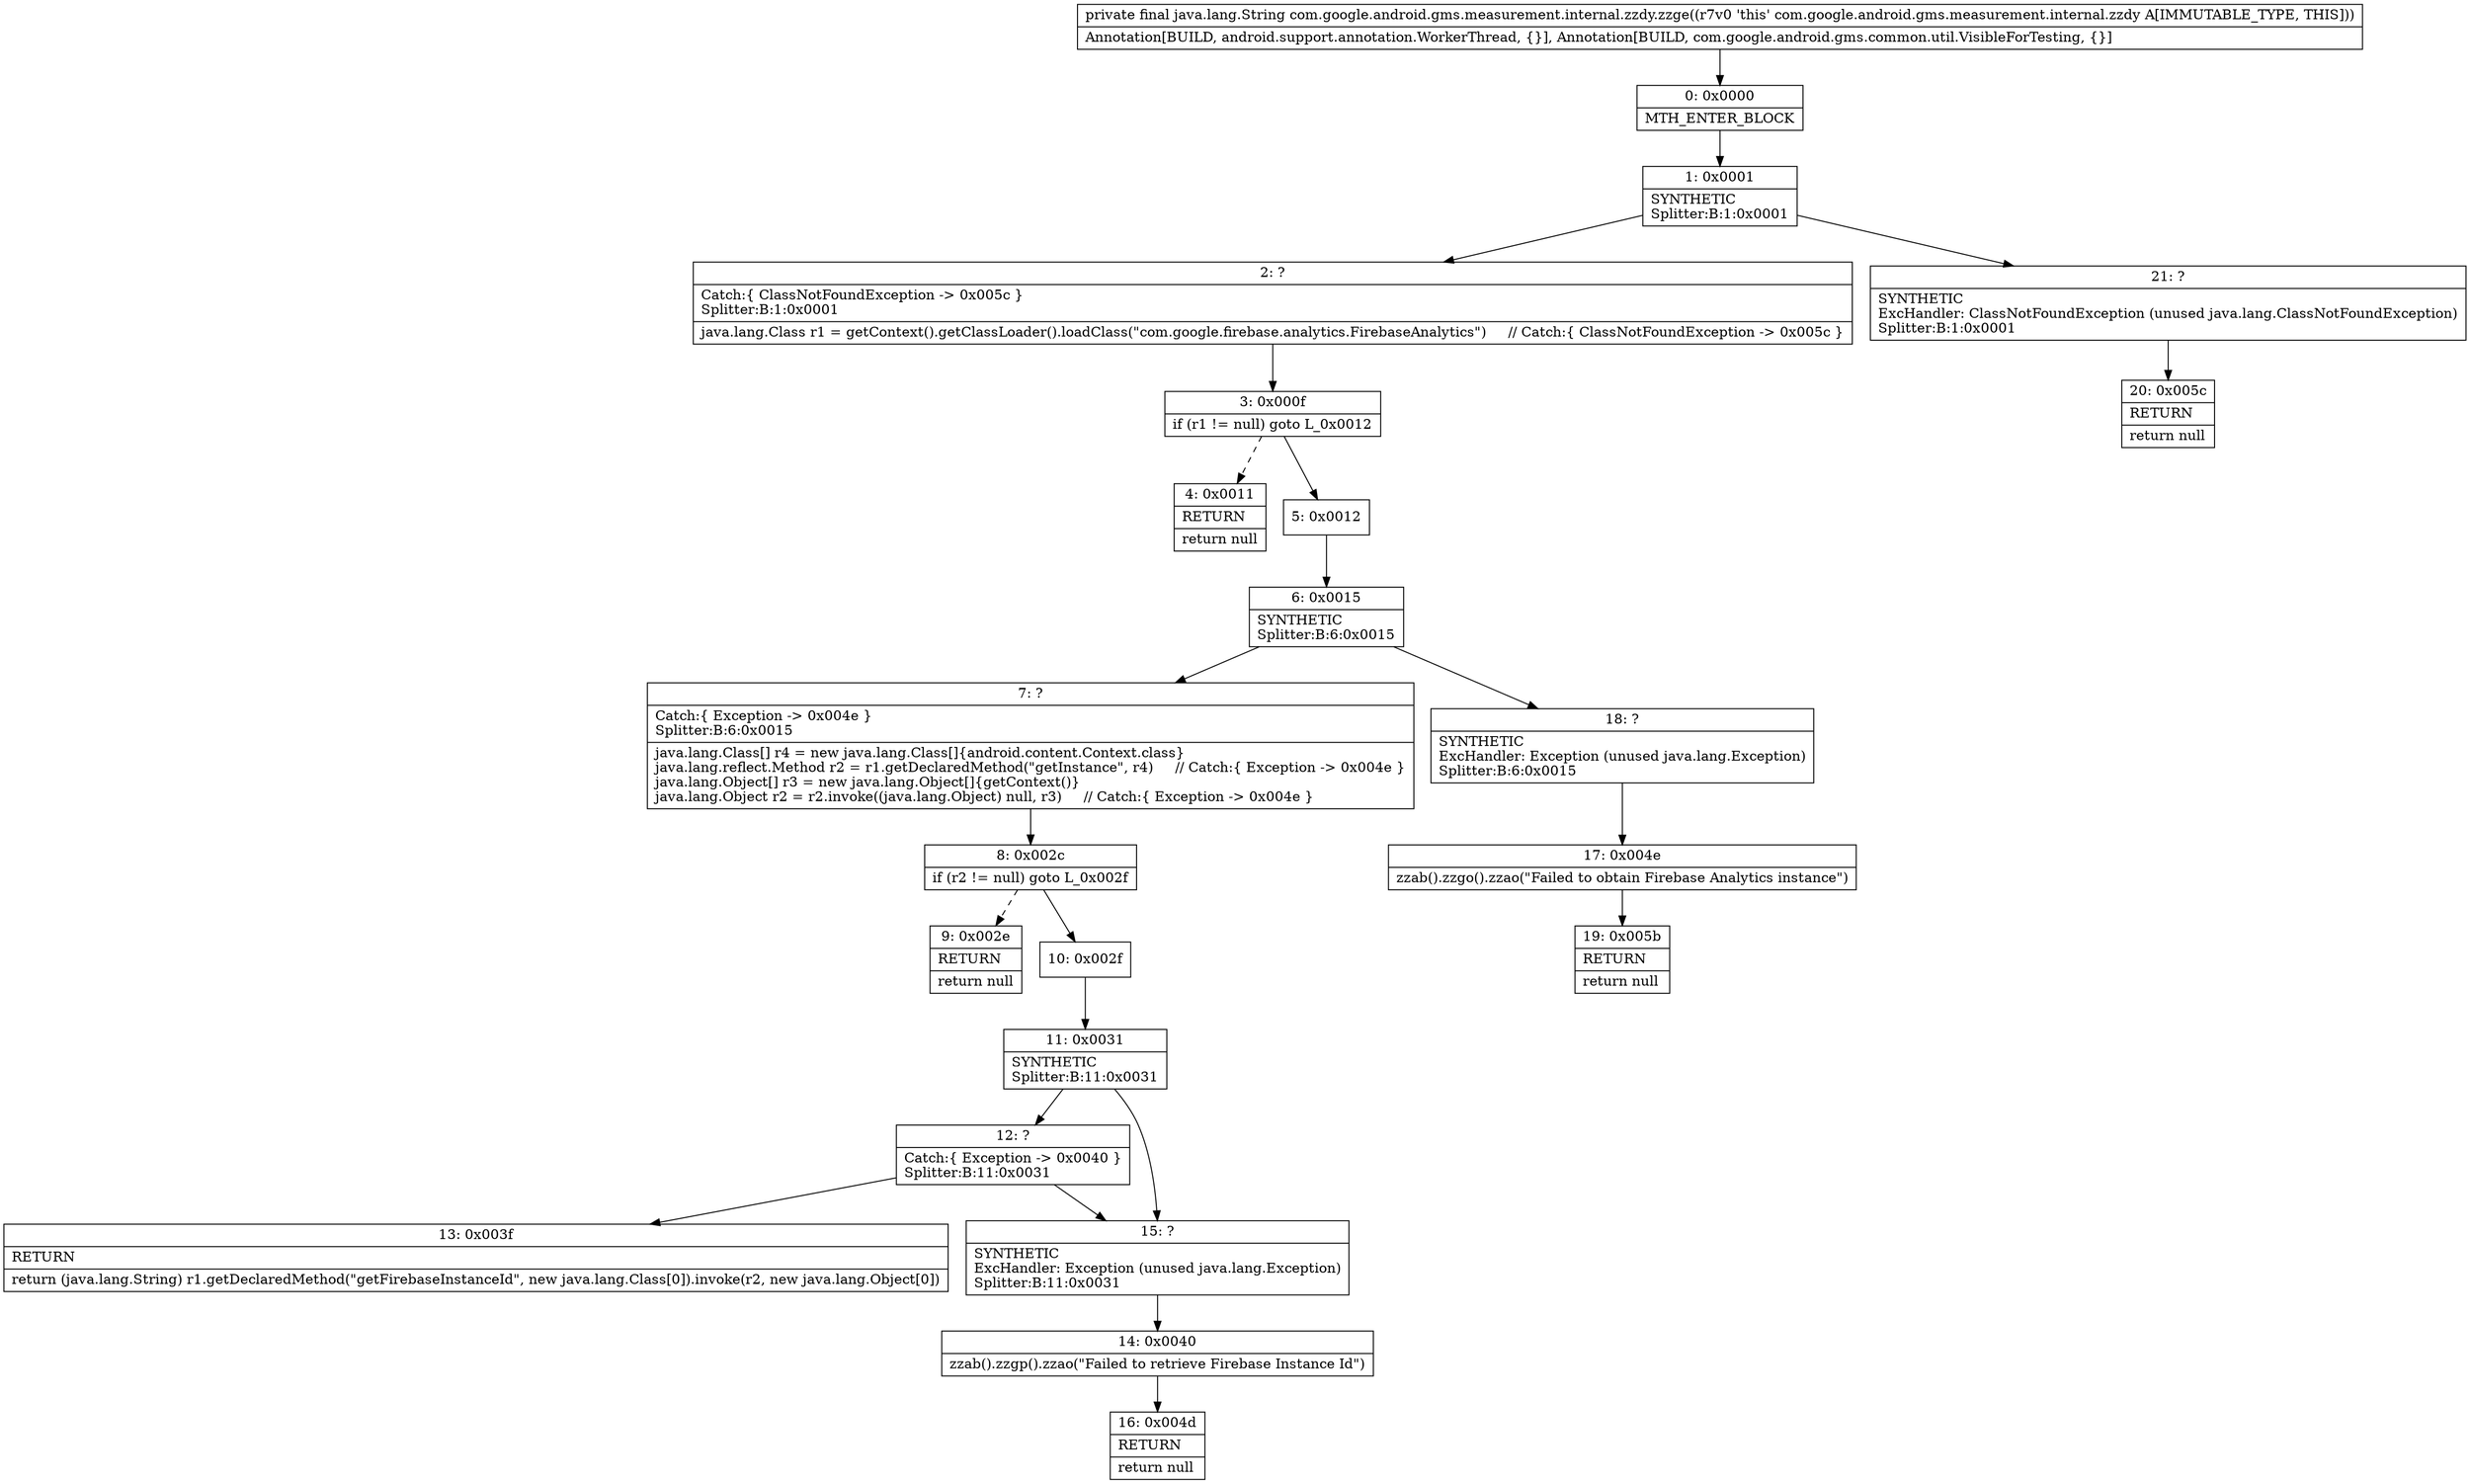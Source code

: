 digraph "CFG forcom.google.android.gms.measurement.internal.zzdy.zzge()Ljava\/lang\/String;" {
Node_0 [shape=record,label="{0\:\ 0x0000|MTH_ENTER_BLOCK\l}"];
Node_1 [shape=record,label="{1\:\ 0x0001|SYNTHETIC\lSplitter:B:1:0x0001\l}"];
Node_2 [shape=record,label="{2\:\ ?|Catch:\{ ClassNotFoundException \-\> 0x005c \}\lSplitter:B:1:0x0001\l|java.lang.Class r1 = getContext().getClassLoader().loadClass(\"com.google.firebase.analytics.FirebaseAnalytics\")     \/\/ Catch:\{ ClassNotFoundException \-\> 0x005c \}\l}"];
Node_3 [shape=record,label="{3\:\ 0x000f|if (r1 != null) goto L_0x0012\l}"];
Node_4 [shape=record,label="{4\:\ 0x0011|RETURN\l|return null\l}"];
Node_5 [shape=record,label="{5\:\ 0x0012}"];
Node_6 [shape=record,label="{6\:\ 0x0015|SYNTHETIC\lSplitter:B:6:0x0015\l}"];
Node_7 [shape=record,label="{7\:\ ?|Catch:\{ Exception \-\> 0x004e \}\lSplitter:B:6:0x0015\l|java.lang.Class[] r4 = new java.lang.Class[]\{android.content.Context.class\}\ljava.lang.reflect.Method r2 = r1.getDeclaredMethod(\"getInstance\", r4)     \/\/ Catch:\{ Exception \-\> 0x004e \}\ljava.lang.Object[] r3 = new java.lang.Object[]\{getContext()\}\ljava.lang.Object r2 = r2.invoke((java.lang.Object) null, r3)     \/\/ Catch:\{ Exception \-\> 0x004e \}\l}"];
Node_8 [shape=record,label="{8\:\ 0x002c|if (r2 != null) goto L_0x002f\l}"];
Node_9 [shape=record,label="{9\:\ 0x002e|RETURN\l|return null\l}"];
Node_10 [shape=record,label="{10\:\ 0x002f}"];
Node_11 [shape=record,label="{11\:\ 0x0031|SYNTHETIC\lSplitter:B:11:0x0031\l}"];
Node_12 [shape=record,label="{12\:\ ?|Catch:\{ Exception \-\> 0x0040 \}\lSplitter:B:11:0x0031\l}"];
Node_13 [shape=record,label="{13\:\ 0x003f|RETURN\l|return (java.lang.String) r1.getDeclaredMethod(\"getFirebaseInstanceId\", new java.lang.Class[0]).invoke(r2, new java.lang.Object[0])\l}"];
Node_14 [shape=record,label="{14\:\ 0x0040|zzab().zzgp().zzao(\"Failed to retrieve Firebase Instance Id\")\l}"];
Node_15 [shape=record,label="{15\:\ ?|SYNTHETIC\lExcHandler: Exception (unused java.lang.Exception)\lSplitter:B:11:0x0031\l}"];
Node_16 [shape=record,label="{16\:\ 0x004d|RETURN\l|return null\l}"];
Node_17 [shape=record,label="{17\:\ 0x004e|zzab().zzgo().zzao(\"Failed to obtain Firebase Analytics instance\")\l}"];
Node_18 [shape=record,label="{18\:\ ?|SYNTHETIC\lExcHandler: Exception (unused java.lang.Exception)\lSplitter:B:6:0x0015\l}"];
Node_19 [shape=record,label="{19\:\ 0x005b|RETURN\l|return null\l}"];
Node_20 [shape=record,label="{20\:\ 0x005c|RETURN\l|return null\l}"];
Node_21 [shape=record,label="{21\:\ ?|SYNTHETIC\lExcHandler: ClassNotFoundException (unused java.lang.ClassNotFoundException)\lSplitter:B:1:0x0001\l}"];
MethodNode[shape=record,label="{private final java.lang.String com.google.android.gms.measurement.internal.zzdy.zzge((r7v0 'this' com.google.android.gms.measurement.internal.zzdy A[IMMUTABLE_TYPE, THIS]))  | Annotation[BUILD, android.support.annotation.WorkerThread, \{\}], Annotation[BUILD, com.google.android.gms.common.util.VisibleForTesting, \{\}]\l}"];
MethodNode -> Node_0;
Node_0 -> Node_1;
Node_1 -> Node_2;
Node_1 -> Node_21;
Node_2 -> Node_3;
Node_3 -> Node_4[style=dashed];
Node_3 -> Node_5;
Node_5 -> Node_6;
Node_6 -> Node_7;
Node_6 -> Node_18;
Node_7 -> Node_8;
Node_8 -> Node_9[style=dashed];
Node_8 -> Node_10;
Node_10 -> Node_11;
Node_11 -> Node_12;
Node_11 -> Node_15;
Node_12 -> Node_13;
Node_12 -> Node_15;
Node_14 -> Node_16;
Node_15 -> Node_14;
Node_17 -> Node_19;
Node_18 -> Node_17;
Node_21 -> Node_20;
}

